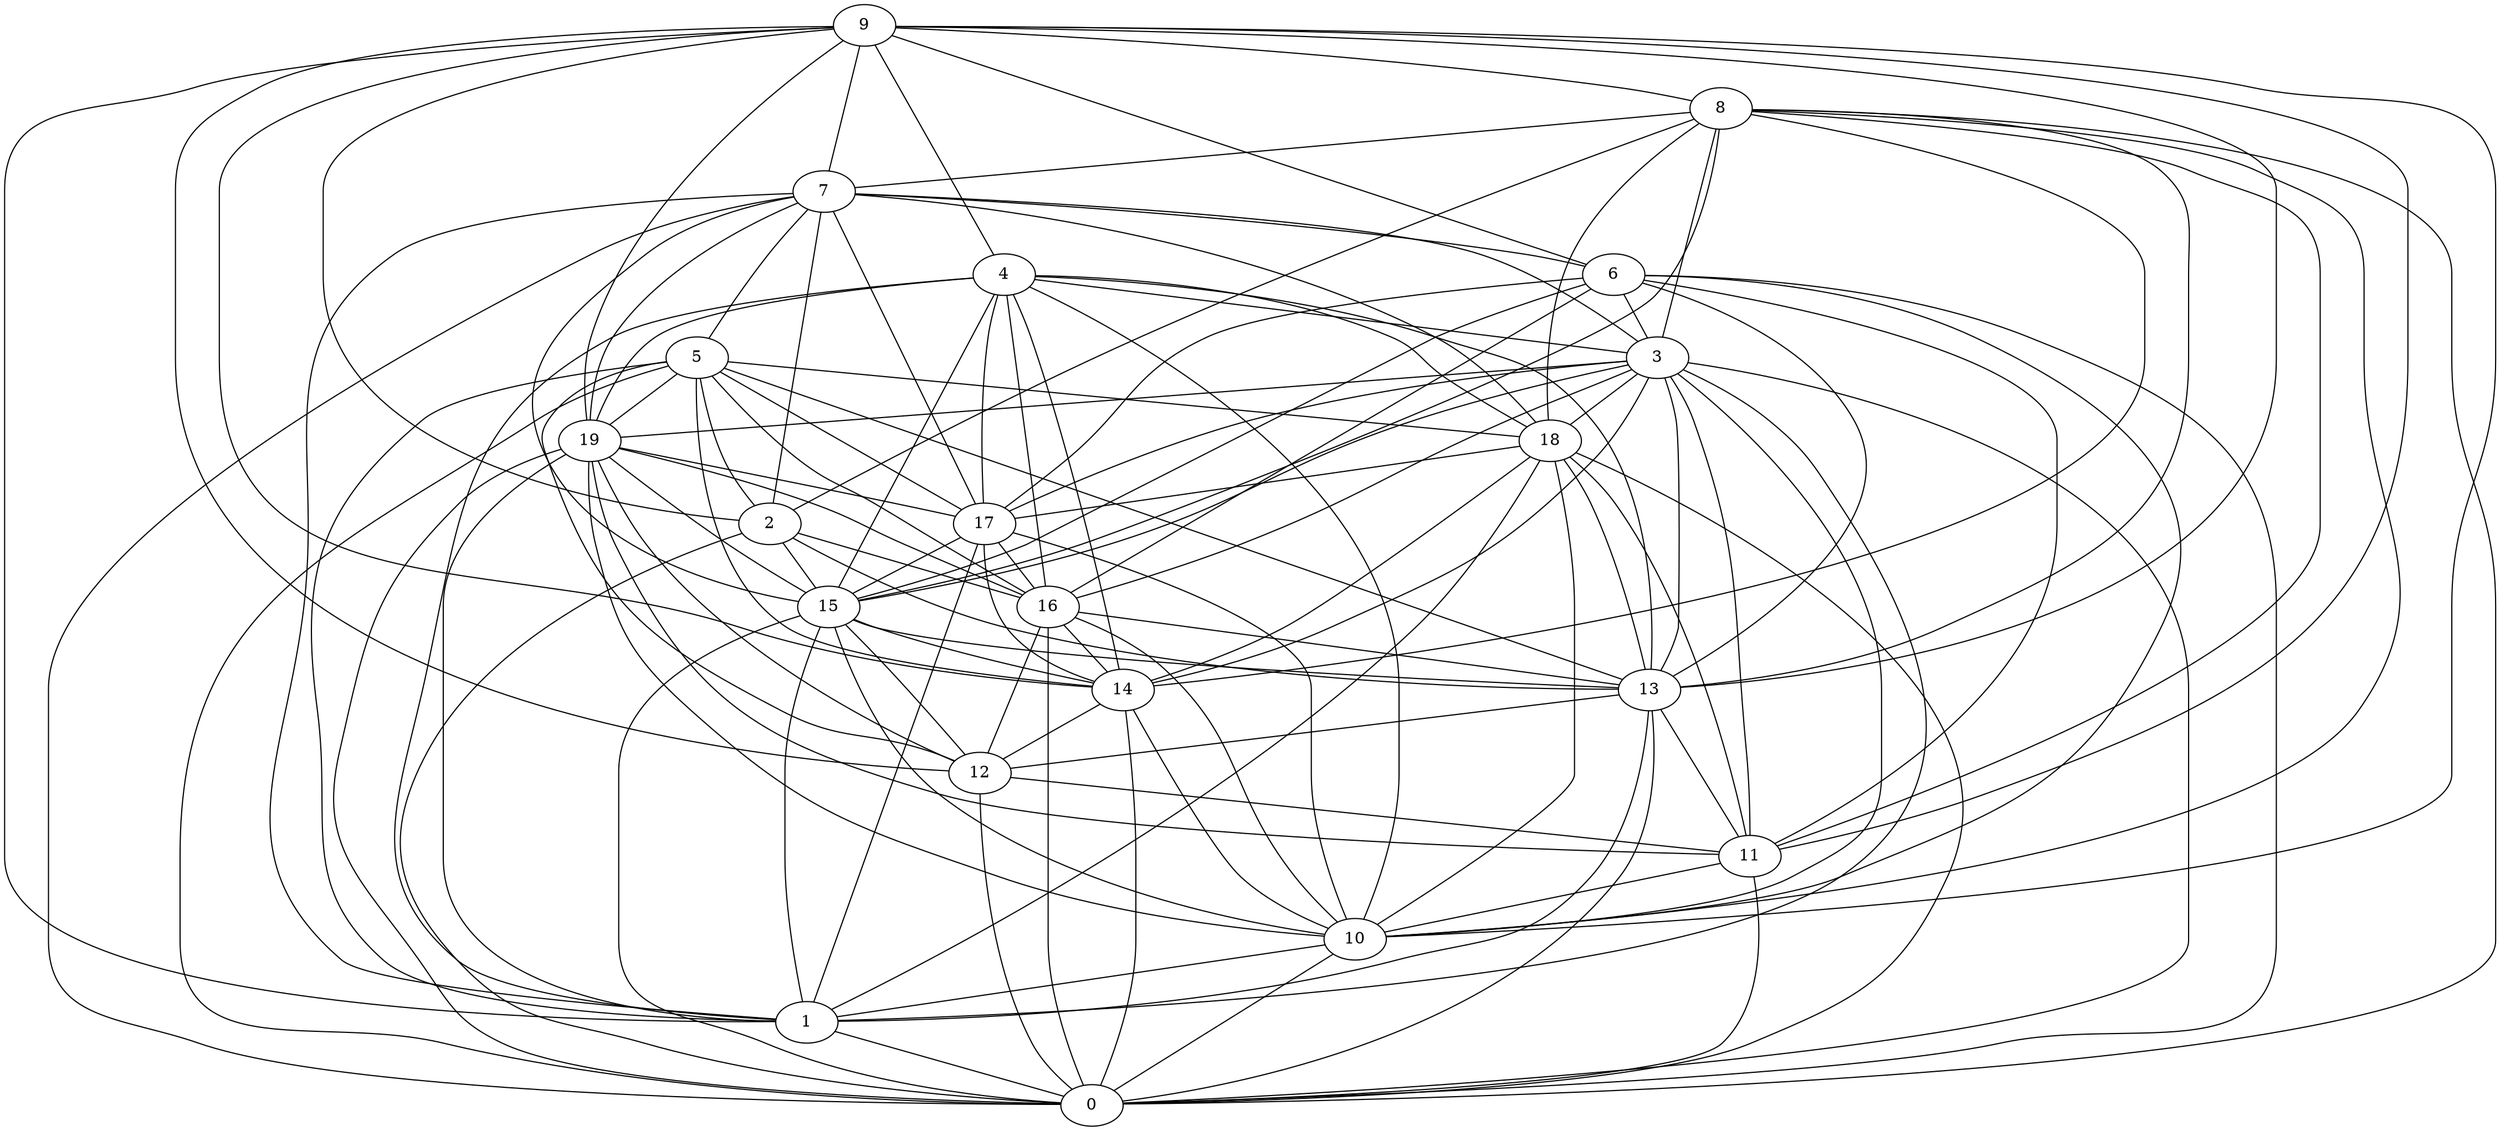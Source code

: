 digraph GG_graph {

subgraph G_graph {
edge [color = black]
"12" -> "11" [dir = none]
"12" -> "0" [dir = none]
"4" -> "3" [dir = none]
"4" -> "10" [dir = none]
"4" -> "14" [dir = none]
"7" -> "2" [dir = none]
"7" -> "5" [dir = none]
"17" -> "14" [dir = none]
"17" -> "15" [dir = none]
"17" -> "1" [dir = none]
"6" -> "15" [dir = none]
"6" -> "10" [dir = none]
"6" -> "0" [dir = none]
"19" -> "11" [dir = none]
"19" -> "12" [dir = none]
"19" -> "0" [dir = none]
"19" -> "15" [dir = none]
"2" -> "16" [dir = none]
"2" -> "15" [dir = none]
"2" -> "0" [dir = none]
"2" -> "13" [dir = none]
"5" -> "14" [dir = none]
"5" -> "0" [dir = none]
"5" -> "16" [dir = none]
"5" -> "12" [dir = none]
"5" -> "2" [dir = none]
"5" -> "17" [dir = none]
"18" -> "13" [dir = none]
"18" -> "1" [dir = none]
"18" -> "14" [dir = none]
"10" -> "1" [dir = none]
"10" -> "0" [dir = none]
"13" -> "1" [dir = none]
"13" -> "0" [dir = none]
"15" -> "10" [dir = none]
"15" -> "0" [dir = none]
"15" -> "14" [dir = none]
"8" -> "10" [dir = none]
"8" -> "11" [dir = none]
"8" -> "3" [dir = none]
"8" -> "18" [dir = none]
"3" -> "11" [dir = none]
"3" -> "10" [dir = none]
"3" -> "1" [dir = none]
"3" -> "18" [dir = none]
"3" -> "13" [dir = none]
"16" -> "13" [dir = none]
"16" -> "14" [dir = none]
"16" -> "10" [dir = none]
"14" -> "10" [dir = none]
"14" -> "0" [dir = none]
"1" -> "0" [dir = none]
"9" -> "10" [dir = none]
"9" -> "13" [dir = none]
"9" -> "7" [dir = none]
"9" -> "14" [dir = none]
"9" -> "11" [dir = none]
"8" -> "0" [dir = none]
"8" -> "7" [dir = none]
"9" -> "8" [dir = none]
"9" -> "4" [dir = none]
"7" -> "6" [dir = none]
"4" -> "19" [dir = none]
"5" -> "13" [dir = none]
"18" -> "10" [dir = none]
"5" -> "19" [dir = none]
"6" -> "13" [dir = none]
"13" -> "11" [dir = none]
"8" -> "14" [dir = none]
"15" -> "12" [dir = none]
"9" -> "2" [dir = none]
"4" -> "13" [dir = none]
"7" -> "3" [dir = none]
"7" -> "19" [dir = none]
"6" -> "17" [dir = none]
"9" -> "12" [dir = none]
"4" -> "1" [dir = none]
"3" -> "16" [dir = none]
"16" -> "12" [dir = none]
"9" -> "19" [dir = none]
"7" -> "1" [dir = none]
"7" -> "15" [dir = none]
"15" -> "1" [dir = none]
"15" -> "13" [dir = none]
"17" -> "16" [dir = none]
"9" -> "1" [dir = none]
"16" -> "0" [dir = none]
"3" -> "14" [dir = none]
"8" -> "13" [dir = none]
"18" -> "17" [dir = none]
"19" -> "16" [dir = none]
"6" -> "11" [dir = none]
"8" -> "2" [dir = none]
"3" -> "0" [dir = none]
"4" -> "18" [dir = none]
"4" -> "15" [dir = none]
"3" -> "15" [dir = none]
"6" -> "3" [dir = none]
"18" -> "0" [dir = none]
"19" -> "10" [dir = none]
"6" -> "16" [dir = none]
"8" -> "15" [dir = none]
"3" -> "19" [dir = none]
"7" -> "17" [dir = none]
"7" -> "18" [dir = none]
"7" -> "0" [dir = none]
"18" -> "11" [dir = none]
"11" -> "10" [dir = none]
"4" -> "16" [dir = none]
"17" -> "10" [dir = none]
"3" -> "17" [dir = none]
"14" -> "12" [dir = none]
"9" -> "6" [dir = none]
"5" -> "1" [dir = none]
"13" -> "12" [dir = none]
"5" -> "18" [dir = none]
"19" -> "17" [dir = none]
"19" -> "1" [dir = none]
"4" -> "17" [dir = none]
"11" -> "0" [dir = none]
}

}
